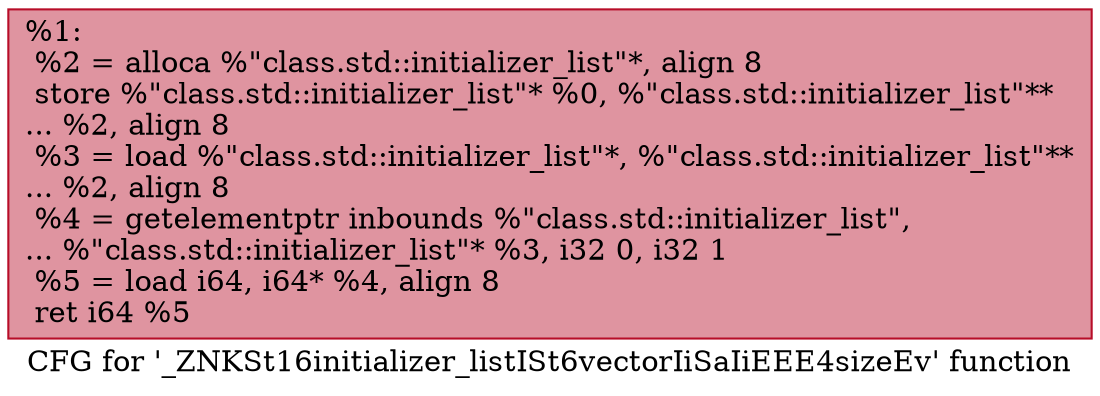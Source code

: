 digraph "CFG for '_ZNKSt16initializer_listISt6vectorIiSaIiEEE4sizeEv' function" {
	label="CFG for '_ZNKSt16initializer_listISt6vectorIiSaIiEEE4sizeEv' function";

	Node0x559aeab08480 [shape=record,color="#b70d28ff", style=filled, fillcolor="#b70d2870",label="{%1:\l  %2 = alloca %\"class.std::initializer_list\"*, align 8\l  store %\"class.std::initializer_list\"* %0, %\"class.std::initializer_list\"**\l... %2, align 8\l  %3 = load %\"class.std::initializer_list\"*, %\"class.std::initializer_list\"**\l... %2, align 8\l  %4 = getelementptr inbounds %\"class.std::initializer_list\",\l... %\"class.std::initializer_list\"* %3, i32 0, i32 1\l  %5 = load i64, i64* %4, align 8\l  ret i64 %5\l}"];
}
